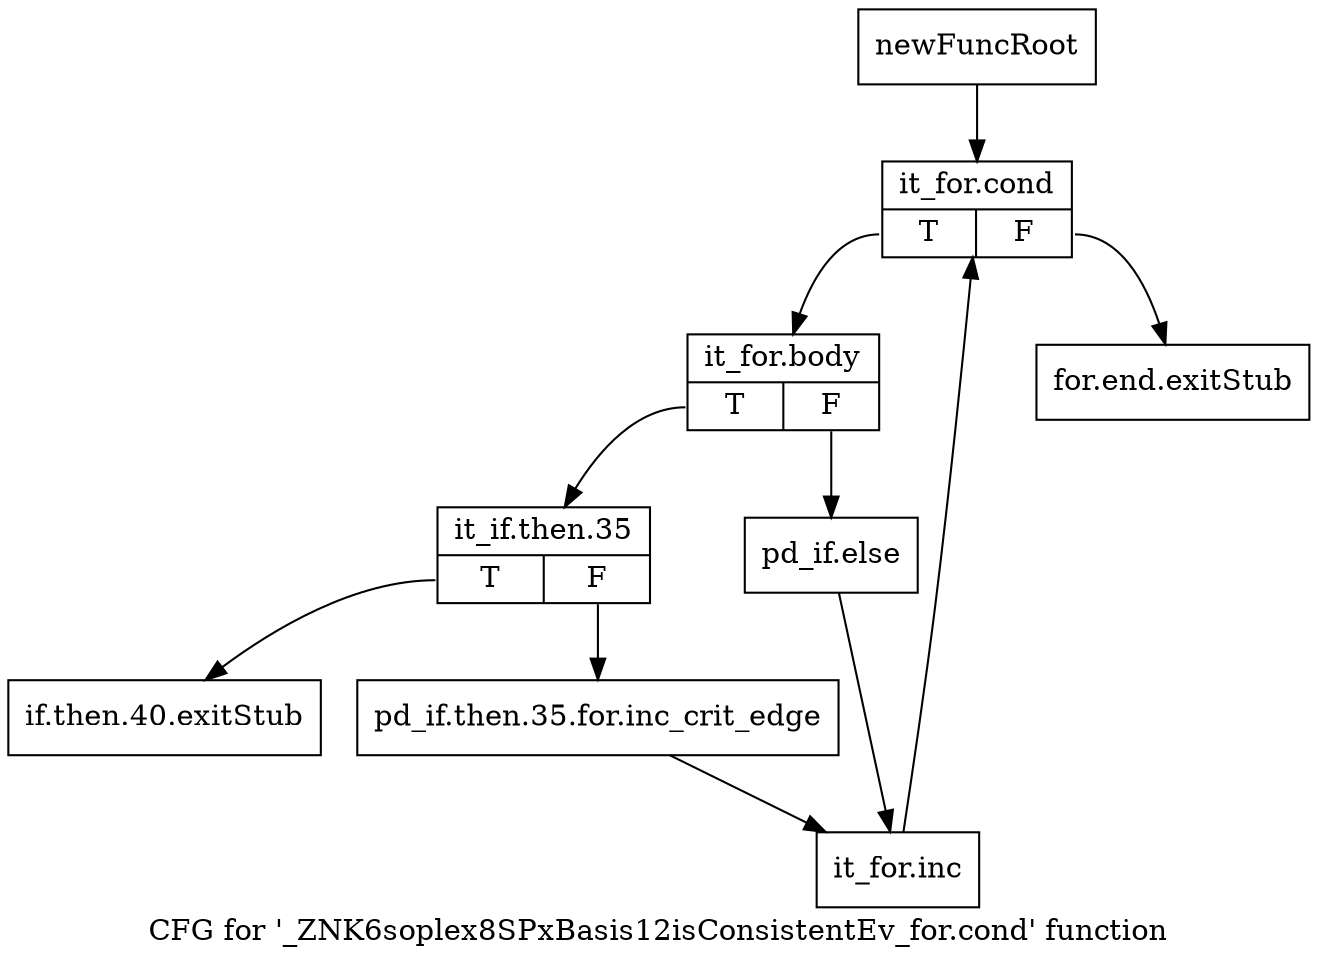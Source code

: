 digraph "CFG for '_ZNK6soplex8SPxBasis12isConsistentEv_for.cond' function" {
	label="CFG for '_ZNK6soplex8SPxBasis12isConsistentEv_for.cond' function";

	Node0x2d7e9a0 [shape=record,label="{newFuncRoot}"];
	Node0x2d7e9a0 -> Node0x2d7eef0;
	Node0x2d7e9f0 [shape=record,label="{for.end.exitStub}"];
	Node0x2d7eea0 [shape=record,label="{if.then.40.exitStub}"];
	Node0x2d7eef0 [shape=record,label="{it_for.cond|{<s0>T|<s1>F}}"];
	Node0x2d7eef0:s0 -> Node0x2d7ef40;
	Node0x2d7eef0:s1 -> Node0x2d7e9f0;
	Node0x2d7ef40 [shape=record,label="{it_for.body|{<s0>T|<s1>F}}"];
	Node0x2d7ef40:s0 -> Node0x2d7efe0;
	Node0x2d7ef40:s1 -> Node0x2d7ef90;
	Node0x2d7ef90 [shape=record,label="{pd_if.else}"];
	Node0x2d7ef90 -> Node0x2d7f080;
	Node0x2d7efe0 [shape=record,label="{it_if.then.35|{<s0>T|<s1>F}}"];
	Node0x2d7efe0:s0 -> Node0x2d7eea0;
	Node0x2d7efe0:s1 -> Node0x2d7f030;
	Node0x2d7f030 [shape=record,label="{pd_if.then.35.for.inc_crit_edge}"];
	Node0x2d7f030 -> Node0x2d7f080;
	Node0x2d7f080 [shape=record,label="{it_for.inc}"];
	Node0x2d7f080 -> Node0x2d7eef0;
}
